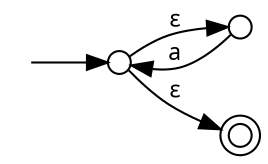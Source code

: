 digraph NFA {
	graph [fontname=Palatino, fontsize=11, rankdir="LR", margin=0
	      compound="true"];
	node [fontname=Palatino, fontsize=11, width="0.15", height="0.15"];
	edge [fontname="Palatino sans serif", fontsize=11];

	0 [shape=point, style=invis]
	1 [shape=circle, label=""]
	2 [shape=circle, label=""]
	3 [shape=doublecircle, label=""]

	0 -> 1 [label=""]

	1 -> 2 [label="&#949;"]
	2 -> 1 [label="a"]

	1 -> 3 [label="&#949;"]
}
